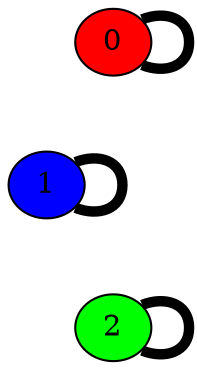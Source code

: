 graph G {
  graph [splines=false overlap=false]
  node  [shape=ellipse, width=0.3, height=0.3]
  0 [style=filled, fillcolor="red"];
  1 [style=filled, fillcolor="blue"];
  2 [style=filled, fillcolor="green"];
  0 -- 0 [penwidth=5.00];
  0 -- 1 [penwidth=0.00];
  0 -- 2 [penwidth=0.00];
  1 -- 1 [penwidth=5.00];
  1 -- 2 [penwidth=0.00];
  2 -- 2 [penwidth=5.00];
}
